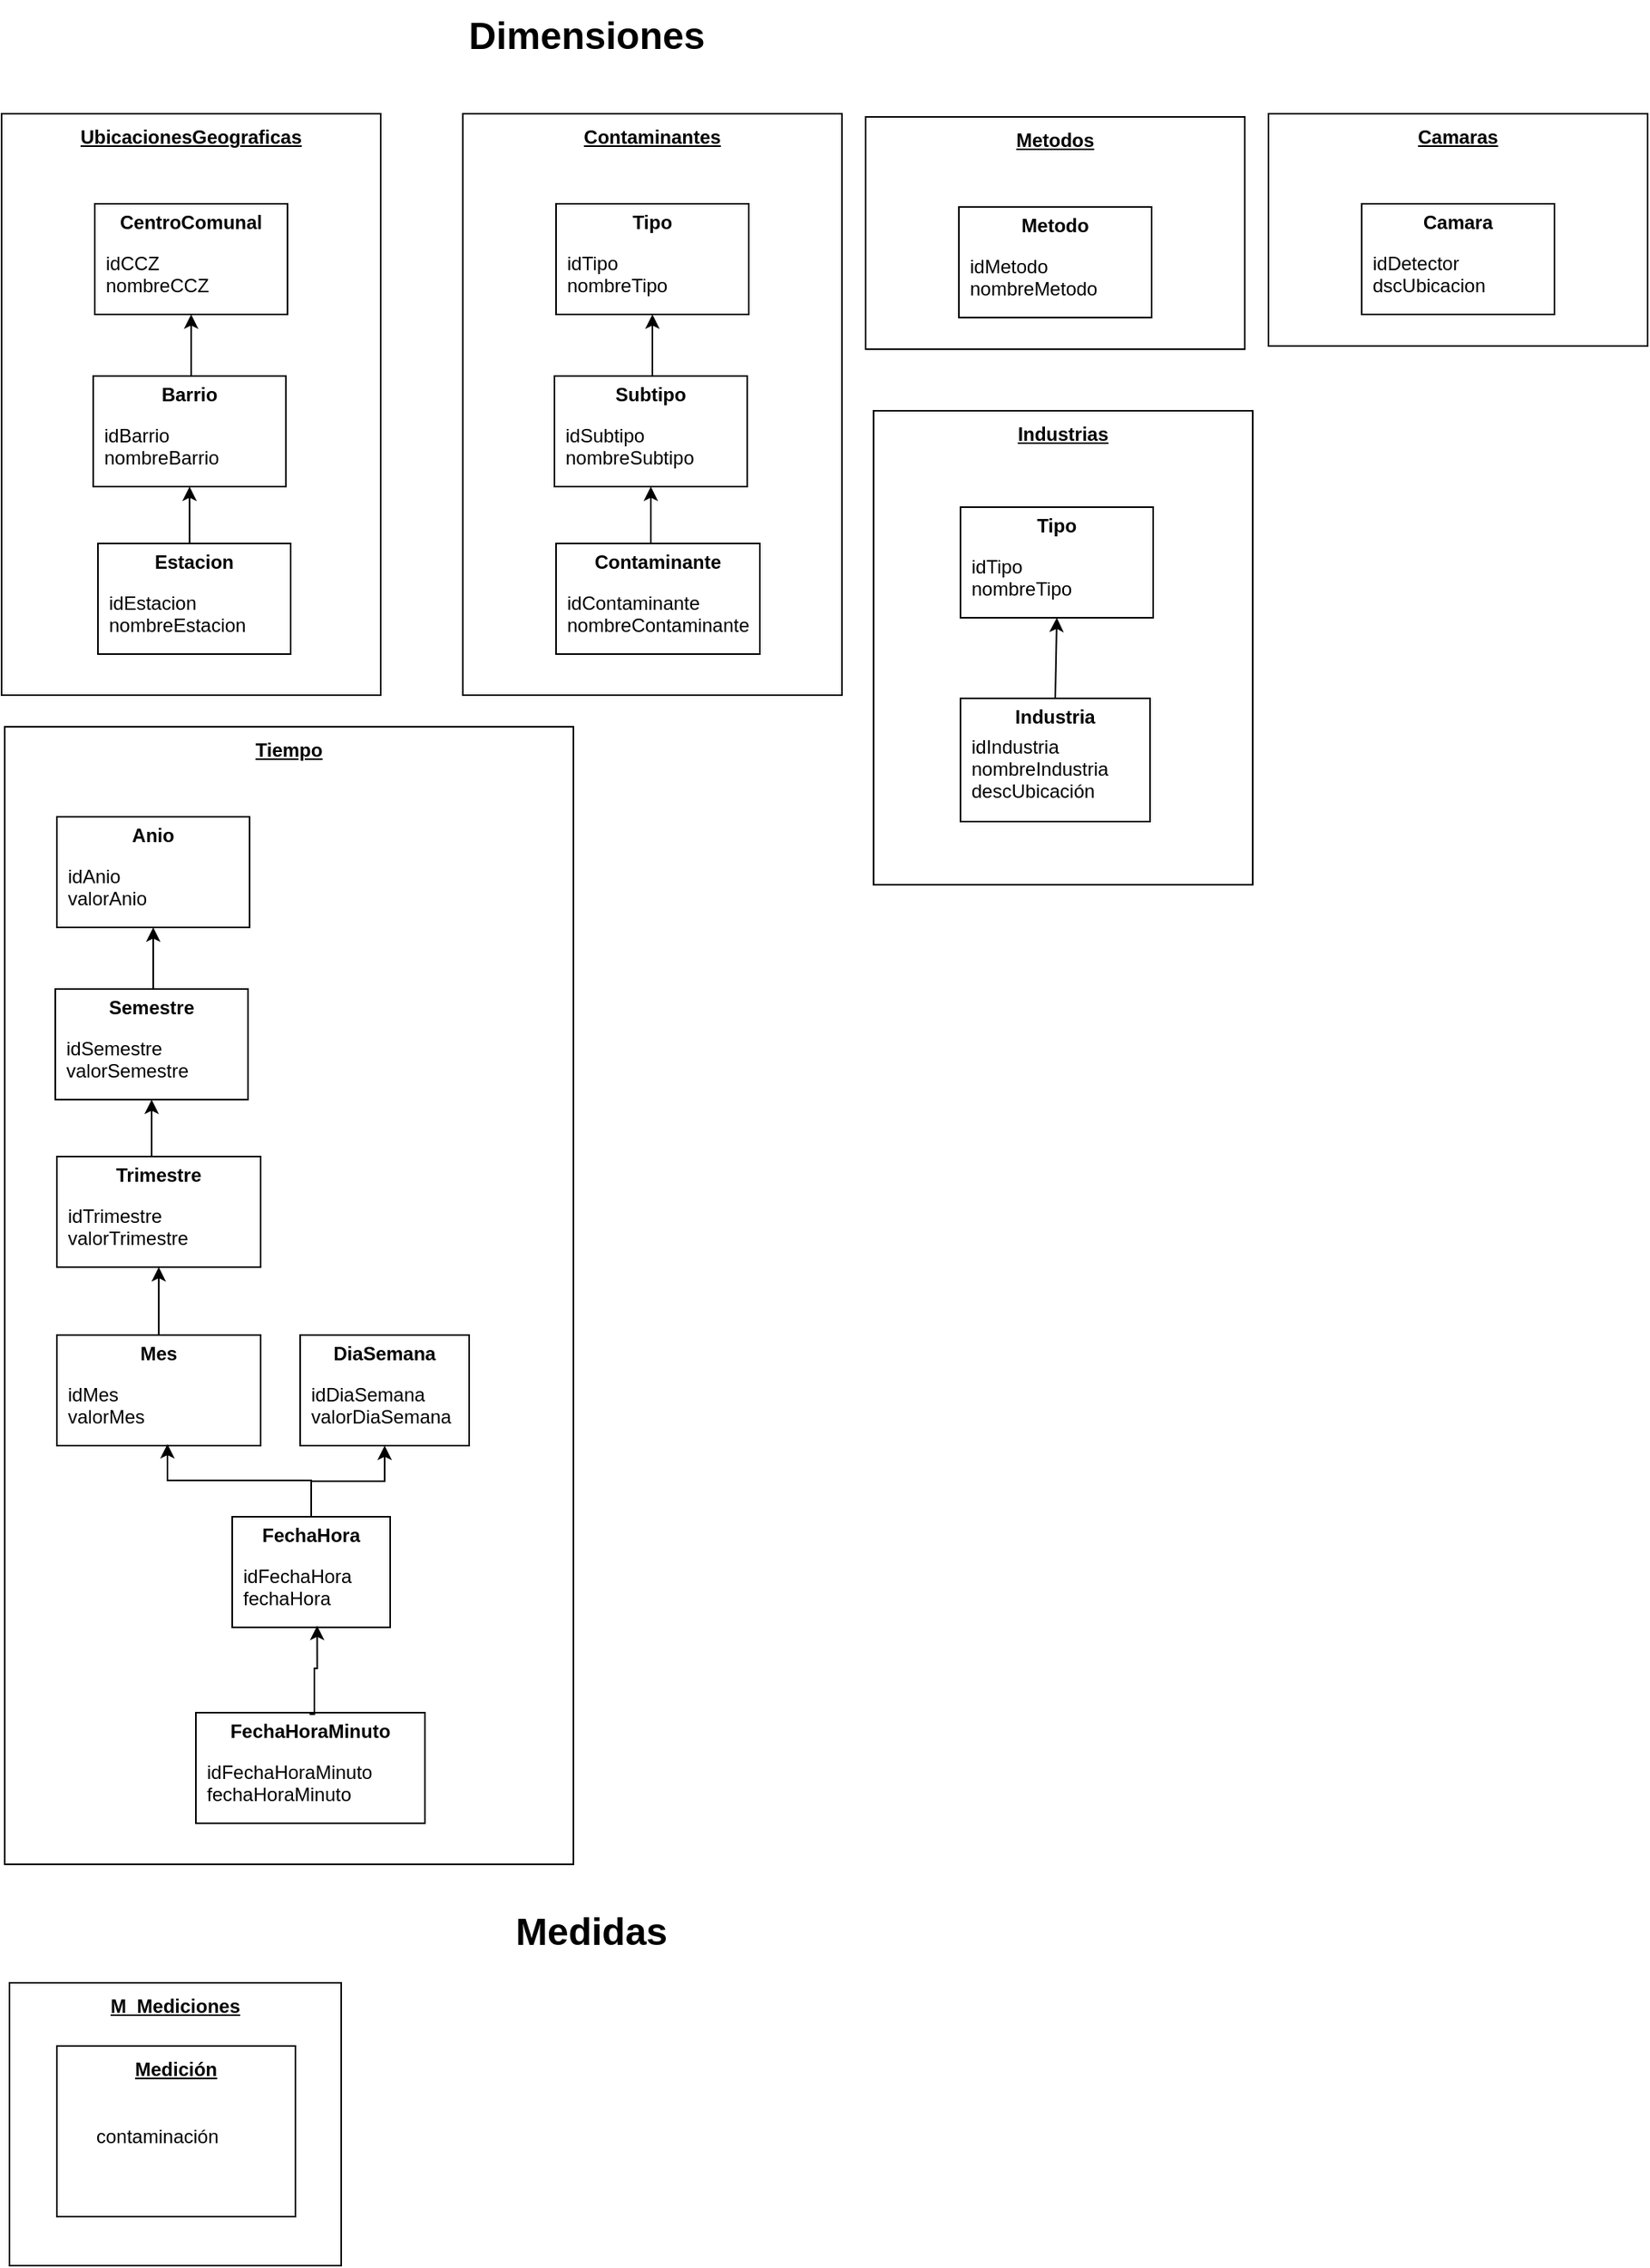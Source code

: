 <mxfile userAgent="Mozilla/5.0 (Macintosh; Intel Mac OS X 10_13_5) AppleWebKit/537.36 (KHTML, like Gecko) Chrome/67.0.34.99 Safari/537.36" type="device" version="9.0.2" editor="www.draw.io"><diagram id="01ee848b-bfa0-368f-3120-69a5512751cf" name="Page-1"><mxGraphModel dx="1093" dy="535" grid="1" gridSize="10" guides="1" tooltips="1" connect="1" arrows="1" fold="1" page="1" pageScale="1" pageWidth="1169" pageHeight="1654" background="#ffffff" math="0" shadow="0"><root><mxCell id="2eb9ab5e75fa441f-0"/><mxCell id="2eb9ab5e75fa441f-1" parent="2eb9ab5e75fa441f-0"/><mxCell id="2eb9ab5e75fa441f-14" value="UbicacionesGeograficas" style="swimlane;swimlaneLine=0;whiteSpace=wrap;startSize=29;fontStyle=5;align=center" parent="2eb9ab5e75fa441f-1" vertex="1"><mxGeometry x="38" y="92" width="240" height="368" as="geometry"><mxRectangle x="39" y="92" width="70" height="29" as="alternateBounds"/></mxGeometry></mxCell><mxCell id="0" value="CentroComunal" style="swimlane;swimlaneLine=0;whiteSpace=wrap" parent="2eb9ab5e75fa441f-14" vertex="1"><mxGeometry x="59" y="57" width="122" height="70" as="geometry"><mxRectangle x="590" y="38" width="70" height="23" as="alternateBounds"/></mxGeometry></mxCell><mxCell id="1" value="idCCZ&#10;nombreCCZ" style="text;align=left;verticalAlign=middle;" parent="0" vertex="1"><mxGeometry x="5" y="19" width="130" height="50" as="geometry"/></mxCell><mxCell id="9" style="edgeStyle=orthogonalEdgeStyle;rounded=0;html=1;exitX=0.5;exitY=0;entryX=0.5;entryY=1;jettySize=auto;orthogonalLoop=1;" parent="2eb9ab5e75fa441f-14" source="3" target="0" edge="1"><mxGeometry relative="1" as="geometry"/></mxCell><mxCell id="3" value="Barrio" style="swimlane;swimlaneLine=0;whiteSpace=wrap" parent="2eb9ab5e75fa441f-14" vertex="1"><mxGeometry x="58" y="166" width="122" height="70" as="geometry"><mxRectangle x="590" y="38" width="70" height="23" as="alternateBounds"/></mxGeometry></mxCell><mxCell id="4" value="idBarrio&#10;nombreBarrio" style="text;align=left;verticalAlign=middle;" parent="3" vertex="1"><mxGeometry x="5" y="19" width="130" height="50" as="geometry"/></mxCell><mxCell id="10" style="edgeStyle=orthogonalEdgeStyle;rounded=0;html=1;exitX=0.5;exitY=0;entryX=0.5;entryY=1;jettySize=auto;orthogonalLoop=1;" parent="2eb9ab5e75fa441f-14" source="5" target="3" edge="1"><mxGeometry relative="1" as="geometry"/></mxCell><mxCell id="5" value="Estacion" style="swimlane;swimlaneLine=0;whiteSpace=wrap" parent="2eb9ab5e75fa441f-14" vertex="1"><mxGeometry x="61" y="272" width="122" height="70" as="geometry"><mxRectangle x="590" y="38" width="70" height="23" as="alternateBounds"/></mxGeometry></mxCell><mxCell id="6" value="idEstacion&#10;nombreEstacion" style="text;align=left;verticalAlign=middle;" parent="5" vertex="1"><mxGeometry x="5" y="19" width="130" height="50" as="geometry"/></mxCell><mxCell id="4a65618d5dacdeda-0" value="Dimensiones" style="text;align=center;verticalAlign=middle;fontFamily=Helvetica;fontSize=24;fontStyle=1" parent="2eb9ab5e75fa441f-1" vertex="1"><mxGeometry x="331" y="20" width="155" height="40" as="geometry"/></mxCell><mxCell id="4a65618d5dacdeda-1" value="Medidas" style="text;align=center;verticalAlign=middle;fontFamily=Helvetica;fontSize=24;fontStyle=1" parent="2eb9ab5e75fa441f-1" vertex="1"><mxGeometry x="334" y="1220" width="155" height="40" as="geometry"/></mxCell><mxCell id="4a65618d5dacdeda-2" value="M_Mediciones" style="swimlane;swimlaneLine=0;whiteSpace=wrap;startSize=29;fontStyle=5" parent="2eb9ab5e75fa441f-1" vertex="1"><mxGeometry x="43" y="1275" width="210" height="179" as="geometry"/></mxCell><mxCell id="86" value="Medición" style="swimlane;swimlaneLine=0;whiteSpace=wrap;startSize=29;fontStyle=5" parent="4a65618d5dacdeda-2" vertex="1"><mxGeometry x="30" y="40" width="151" height="108" as="geometry"/></mxCell><mxCell id="87" value="contaminación&#10;" style="text;align=left;verticalAlign=middle;" parent="86" vertex="1"><mxGeometry x="23" y="27.42" width="155" height="72.58" as="geometry"/></mxCell><mxCell id="11" value="Contaminantes" style="swimlane;swimlaneLine=0;whiteSpace=wrap;startSize=29;fontStyle=5;align=center" parent="2eb9ab5e75fa441f-1" vertex="1"><mxGeometry x="330" y="92" width="240" height="368" as="geometry"><mxRectangle x="39" y="92" width="70" height="29" as="alternateBounds"/></mxGeometry></mxCell><mxCell id="12" value="Tipo" style="swimlane;swimlaneLine=0;whiteSpace=wrap" parent="11" vertex="1"><mxGeometry x="59" y="57" width="122" height="70" as="geometry"><mxRectangle x="590" y="38" width="70" height="23" as="alternateBounds"/></mxGeometry></mxCell><mxCell id="13" value="idTipo&#10;nombreTipo" style="text;align=left;verticalAlign=middle;" parent="12" vertex="1"><mxGeometry x="5" y="19" width="130" height="50" as="geometry"/></mxCell><mxCell id="14" style="edgeStyle=orthogonalEdgeStyle;rounded=0;html=1;exitX=0.5;exitY=0;entryX=0.5;entryY=1;jettySize=auto;orthogonalLoop=1;" parent="11" source="15" target="12" edge="1"><mxGeometry relative="1" as="geometry"/></mxCell><mxCell id="15" value="Subtipo" style="swimlane;swimlaneLine=0;whiteSpace=wrap" parent="11" vertex="1"><mxGeometry x="58" y="166" width="122" height="70" as="geometry"><mxRectangle x="590" y="38" width="70" height="23" as="alternateBounds"/></mxGeometry></mxCell><mxCell id="16" value="idSubtipo&#10;nombreSubtipo" style="text;align=left;verticalAlign=middle;" parent="15" vertex="1"><mxGeometry x="5" y="19" width="130" height="50" as="geometry"/></mxCell><mxCell id="17" style="edgeStyle=orthogonalEdgeStyle;rounded=0;html=1;exitX=0.5;exitY=0;entryX=0.5;entryY=1;jettySize=auto;orthogonalLoop=1;" parent="11" source="18" target="15" edge="1"><mxGeometry relative="1" as="geometry"/></mxCell><mxCell id="18" value="Contaminante" style="swimlane;swimlaneLine=0;whiteSpace=wrap" parent="11" vertex="1"><mxGeometry x="59" y="272" width="129" height="70" as="geometry"><mxRectangle x="590" y="38" width="70" height="23" as="alternateBounds"/></mxGeometry></mxCell><mxCell id="19" value="idContaminante&#10;nombreContaminante" style="text;align=left;verticalAlign=middle;" parent="18" vertex="1"><mxGeometry x="5" y="19" width="130" height="50" as="geometry"/></mxCell><mxCell id="20" value="Camaras" style="swimlane;swimlaneLine=0;whiteSpace=wrap;startSize=29;fontStyle=5;align=center" parent="2eb9ab5e75fa441f-1" vertex="1"><mxGeometry x="840" y="92" width="240" height="147" as="geometry"><mxRectangle x="39" y="92" width="70" height="29" as="alternateBounds"/></mxGeometry></mxCell><mxCell id="21" value="Camara" style="swimlane;swimlaneLine=0;whiteSpace=wrap" parent="20" vertex="1"><mxGeometry x="59" y="57" width="122" height="70" as="geometry"><mxRectangle x="590" y="38" width="70" height="23" as="alternateBounds"/></mxGeometry></mxCell><mxCell id="22" value="idDetector&#10;dscUbicacion" style="text;align=left;verticalAlign=middle;" parent="21" vertex="1"><mxGeometry x="5" y="19" width="130" height="50" as="geometry"/></mxCell><mxCell id="29" value="Metodos" style="swimlane;swimlaneLine=0;whiteSpace=wrap;startSize=29;fontStyle=5;align=center" parent="2eb9ab5e75fa441f-1" vertex="1"><mxGeometry x="585" y="94" width="240" height="147" as="geometry"><mxRectangle x="39" y="92" width="70" height="29" as="alternateBounds"/></mxGeometry></mxCell><mxCell id="30" value="Metodo" style="swimlane;swimlaneLine=0;whiteSpace=wrap" parent="29" vertex="1"><mxGeometry x="59" y="57" width="122" height="70" as="geometry"><mxRectangle x="590" y="38" width="70" height="23" as="alternateBounds"/></mxGeometry></mxCell><mxCell id="31" value="idMetodo&#10;nombreMetodo" style="text;align=left;verticalAlign=middle;" parent="30" vertex="1"><mxGeometry x="5" y="19" width="130" height="50" as="geometry"/></mxCell><mxCell id="32" value="Tiempo" style="swimlane;swimlaneLine=0;whiteSpace=wrap;startSize=29;fontStyle=5;align=center" parent="2eb9ab5e75fa441f-1" vertex="1"><mxGeometry x="40" y="480" width="360" height="720" as="geometry"><mxRectangle x="39" y="92" width="70" height="29" as="alternateBounds"/></mxGeometry></mxCell><mxCell id="33" value="Anio" style="swimlane;swimlaneLine=0;whiteSpace=wrap" parent="32" vertex="1"><mxGeometry x="33" y="57" width="122" height="70" as="geometry"><mxRectangle x="590" y="38" width="70" height="23" as="alternateBounds"/></mxGeometry></mxCell><mxCell id="34" value="idAnio&#10;valorAnio" style="text;align=left;verticalAlign=middle;" parent="33" vertex="1"><mxGeometry x="5" y="19" width="130" height="50" as="geometry"/></mxCell><mxCell id="35" style="edgeStyle=orthogonalEdgeStyle;rounded=0;html=1;exitX=0.5;exitY=0;entryX=0.5;entryY=1;jettySize=auto;orthogonalLoop=1;" parent="32" source="36" target="33" edge="1"><mxGeometry relative="1" as="geometry"/></mxCell><mxCell id="36" value="Semestre" style="swimlane;swimlaneLine=0;whiteSpace=wrap" parent="32" vertex="1"><mxGeometry x="32" y="166" width="122" height="70" as="geometry"><mxRectangle x="590" y="38" width="70" height="23" as="alternateBounds"/></mxGeometry></mxCell><mxCell id="37" value="idSemestre&#10;valorSemestre" style="text;align=left;verticalAlign=middle;" parent="36" vertex="1"><mxGeometry x="5" y="19" width="130" height="50" as="geometry"/></mxCell><mxCell id="38" style="edgeStyle=orthogonalEdgeStyle;rounded=0;html=1;exitX=0.5;exitY=0;entryX=0.5;entryY=1;jettySize=auto;orthogonalLoop=1;" parent="32" source="39" target="36" edge="1"><mxGeometry relative="1" as="geometry"/></mxCell><mxCell id="39" value="Trimestre" style="swimlane;swimlaneLine=0;whiteSpace=wrap" parent="32" vertex="1"><mxGeometry x="33" y="272" width="129" height="70" as="geometry"><mxRectangle x="590" y="38" width="70" height="23" as="alternateBounds"/></mxGeometry></mxCell><mxCell id="40" value="idTrimestre&#10;valorTrimestre" style="text;align=left;verticalAlign=middle;" parent="39" vertex="1"><mxGeometry x="5" y="19" width="130" height="50" as="geometry"/></mxCell><mxCell id="43" style="edgeStyle=orthogonalEdgeStyle;rounded=0;html=1;exitX=0.5;exitY=0;entryX=0.5;entryY=1;jettySize=auto;orthogonalLoop=1;" parent="32" source="41" target="39" edge="1"><mxGeometry relative="1" as="geometry"/></mxCell><mxCell id="41" value="Mes" style="swimlane;swimlaneLine=0;whiteSpace=wrap" parent="32" vertex="1"><mxGeometry x="33" y="385" width="129" height="70" as="geometry"><mxRectangle x="590" y="38" width="70" height="23" as="alternateBounds"/></mxGeometry></mxCell><mxCell id="42" value="idMes&#10;valorMes" style="text;align=left;verticalAlign=middle;" parent="41" vertex="1"><mxGeometry x="5" y="19" width="130" height="50" as="geometry"/></mxCell><mxCell id="47" value="DiaSemana" style="swimlane;swimlaneLine=0;whiteSpace=wrap" parent="32" vertex="1"><mxGeometry x="187" y="385" width="107" height="70" as="geometry"><mxRectangle x="590" y="38" width="70" height="23" as="alternateBounds"/></mxGeometry></mxCell><mxCell id="48" value="idDiaSemana&#10;valorDiaSemana" style="text;align=left;verticalAlign=middle;" parent="47" vertex="1"><mxGeometry x="5" y="19" width="130" height="50" as="geometry"/></mxCell><mxCell id="93" value="FechaHoraMinuto" style="swimlane;swimlaneLine=0;whiteSpace=wrap" parent="32" vertex="1"><mxGeometry x="121" y="624" width="145" height="70" as="geometry"><mxRectangle x="590" y="38" width="70" height="23" as="alternateBounds"/></mxGeometry></mxCell><mxCell id="94" value="idFechaHoraMinuto&#10;fechaHoraMinuto" style="text;align=left;verticalAlign=middle;" parent="93" vertex="1"><mxGeometry x="5" y="19" width="65" height="50" as="geometry"/></mxCell><mxCell id="46" style="edgeStyle=orthogonalEdgeStyle;rounded=0;html=1;exitX=0.5;exitY=0;entryX=0.5;entryY=1;jettySize=auto;orthogonalLoop=1;" parent="2eb9ab5e75fa441f-1" source="44" target="42" edge="1"><mxGeometry relative="1" as="geometry"/></mxCell><mxCell id="51" style="edgeStyle=orthogonalEdgeStyle;rounded=0;html=1;exitX=0.5;exitY=0;entryX=0.5;entryY=1;jettySize=auto;orthogonalLoop=1;" parent="2eb9ab5e75fa441f-1" source="44" target="47" edge="1"><mxGeometry relative="1" as="geometry"/></mxCell><mxCell id="44" value="FechaHora" style="swimlane;swimlaneLine=0;whiteSpace=wrap" parent="2eb9ab5e75fa441f-1" vertex="1"><mxGeometry x="184" y="980" width="100" height="70" as="geometry"><mxRectangle x="590" y="38" width="70" height="23" as="alternateBounds"/></mxGeometry></mxCell><mxCell id="45" value="idFechaHora&#10;fechaHora" style="text;align=left;verticalAlign=middle;" parent="44" vertex="1"><mxGeometry x="5" y="19" width="65" height="50" as="geometry"/></mxCell><mxCell id="96" style="edgeStyle=orthogonalEdgeStyle;rounded=0;html=1;exitX=0.5;exitY=0;entryX=0.75;entryY=1;jettySize=auto;orthogonalLoop=1;" parent="2eb9ab5e75fa441f-1" source="93" target="45" edge="1"><mxGeometry relative="1" as="geometry"><mxPoint x="235.286" y="1103.714" as="sourcePoint"/><mxPoint x="231" y="1068" as="targetPoint"/><Array as="points"><mxPoint x="236" y="1105"/><mxPoint x="236" y="1076"/><mxPoint x="237" y="1076"/></Array></mxGeometry></mxCell><mxCell id="97" value="Industrias" style="swimlane;swimlaneLine=0;whiteSpace=wrap;startSize=29;fontStyle=5;align=center" vertex="1" parent="2eb9ab5e75fa441f-1"><mxGeometry x="590" y="280" width="240" height="300" as="geometry"><mxRectangle x="39" y="92" width="70" height="29" as="alternateBounds"/></mxGeometry></mxCell><mxCell id="100" value="Tipo" style="swimlane;swimlaneLine=0;whiteSpace=wrap" vertex="1" parent="97"><mxGeometry x="55" y="61" width="122" height="70" as="geometry"><mxRectangle x="590" y="38" width="70" height="23" as="alternateBounds"/></mxGeometry></mxCell><mxCell id="101" value="idTipo&#10;nombreTipo" style="text;align=left;verticalAlign=middle;" vertex="1" parent="100"><mxGeometry x="5" y="19" width="130" height="50" as="geometry"/></mxCell><mxCell id="103" value="" style="endArrow=classic;html=1;exitX=0.5;exitY=0;entryX=0.5;entryY=1;" edge="1" parent="97" source="98" target="100"><mxGeometry width="50" height="50" relative="1" as="geometry"><mxPoint x="100" y="208" as="sourcePoint"/><mxPoint x="150" y="158" as="targetPoint"/></mxGeometry></mxCell><mxCell id="98" value="Industria" style="swimlane;swimlaneLine=0;whiteSpace=wrap;startSize=23;" vertex="1" parent="97"><mxGeometry x="55" y="182" width="120" height="78" as="geometry"><mxRectangle x="590" y="38" width="70" height="23" as="alternateBounds"/></mxGeometry></mxCell><mxCell id="99" value="idIndustria&#10;nombreIndustria&#10;descUbicación&#10;&#10;" style="text;align=left;verticalAlign=middle;" vertex="1" parent="98"><mxGeometry x="5" y="33" width="130" height="50" as="geometry"/></mxCell></root></mxGraphModel></diagram></mxfile>